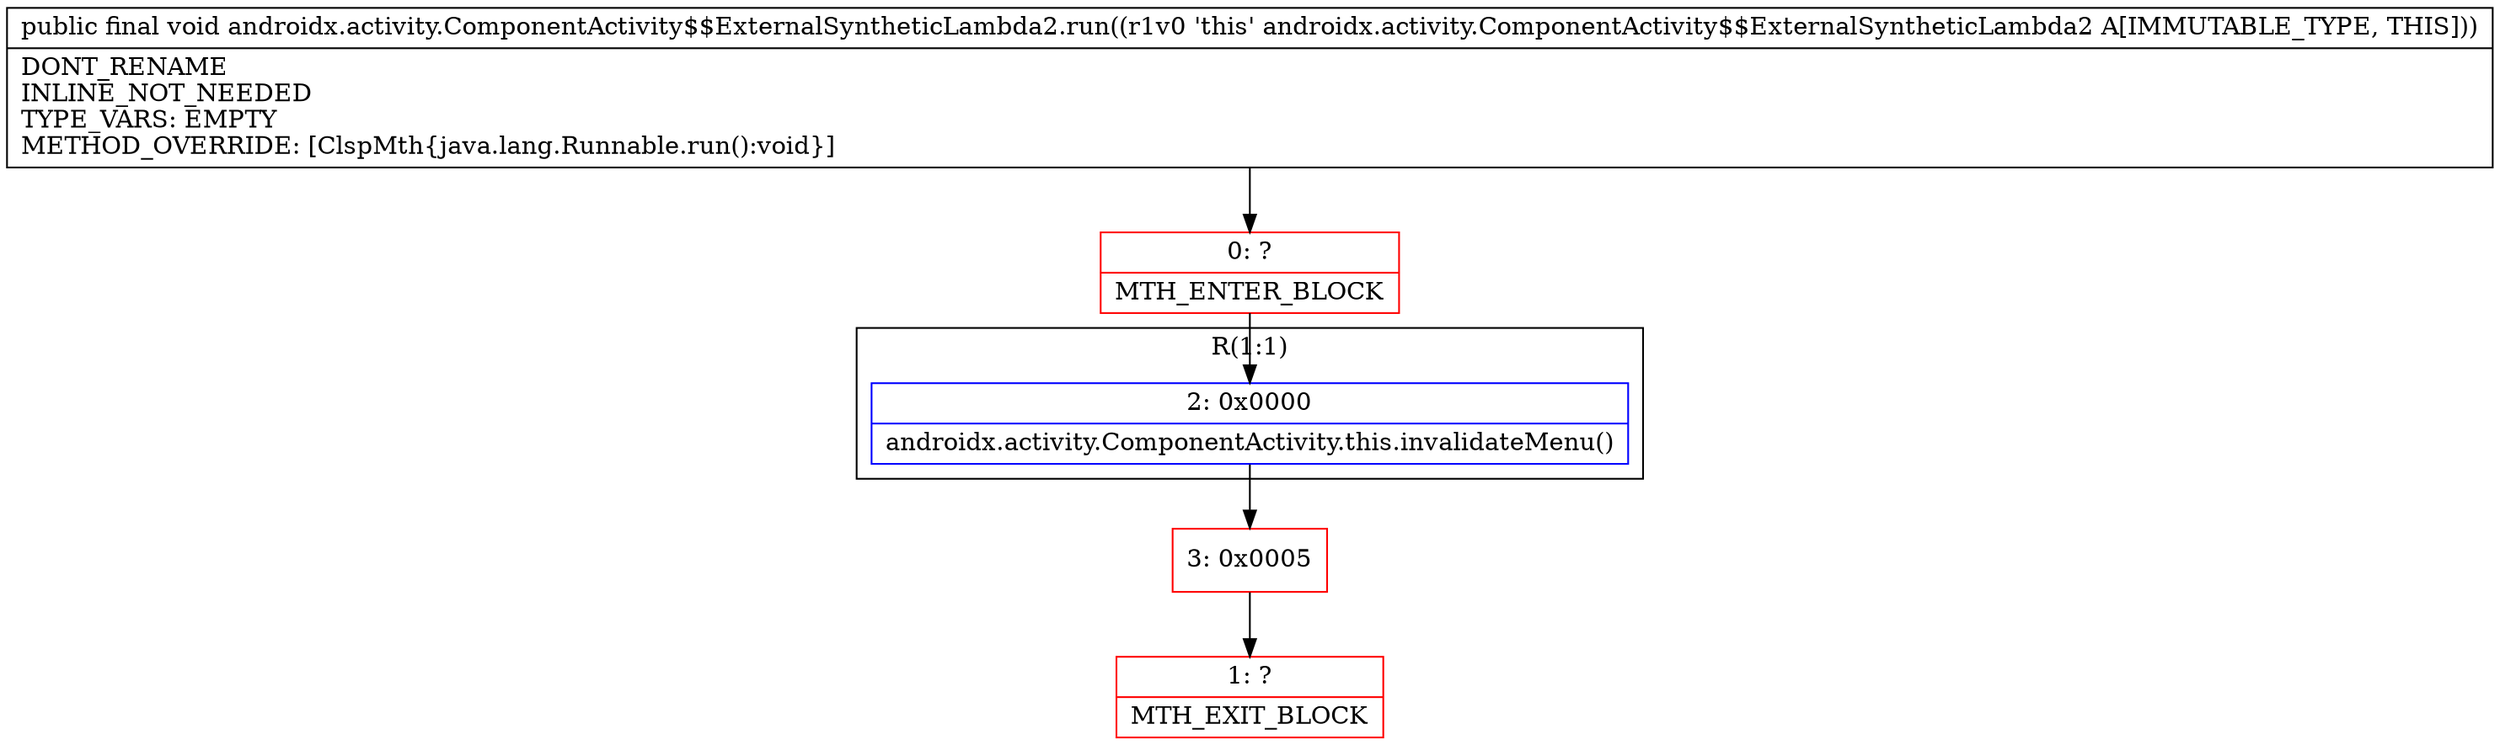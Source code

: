 digraph "CFG forandroidx.activity.ComponentActivity$$ExternalSyntheticLambda2.run()V" {
subgraph cluster_Region_181571846 {
label = "R(1:1)";
node [shape=record,color=blue];
Node_2 [shape=record,label="{2\:\ 0x0000|androidx.activity.ComponentActivity.this.invalidateMenu()\l}"];
}
Node_0 [shape=record,color=red,label="{0\:\ ?|MTH_ENTER_BLOCK\l}"];
Node_3 [shape=record,color=red,label="{3\:\ 0x0005}"];
Node_1 [shape=record,color=red,label="{1\:\ ?|MTH_EXIT_BLOCK\l}"];
MethodNode[shape=record,label="{public final void androidx.activity.ComponentActivity$$ExternalSyntheticLambda2.run((r1v0 'this' androidx.activity.ComponentActivity$$ExternalSyntheticLambda2 A[IMMUTABLE_TYPE, THIS]))  | DONT_RENAME\lINLINE_NOT_NEEDED\lTYPE_VARS: EMPTY\lMETHOD_OVERRIDE: [ClspMth\{java.lang.Runnable.run():void\}]\l}"];
MethodNode -> Node_0;Node_2 -> Node_3;
Node_0 -> Node_2;
Node_3 -> Node_1;
}

